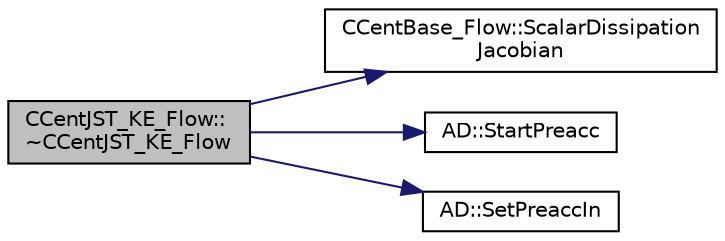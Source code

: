 digraph "CCentJST_KE_Flow::~CCentJST_KE_Flow"
{
  edge [fontname="Helvetica",fontsize="10",labelfontname="Helvetica",labelfontsize="10"];
  node [fontname="Helvetica",fontsize="10",shape=record];
  rankdir="LR";
  Node3 [label="CCentJST_KE_Flow::\l~CCentJST_KE_Flow",height=0.2,width=0.4,color="black", fillcolor="grey75", style="filled", fontcolor="black"];
  Node3 -> Node4 [color="midnightblue",fontsize="10",style="solid",fontname="Helvetica"];
  Node4 [label="CCentBase_Flow::ScalarDissipation\lJacobian",height=0.2,width=0.4,color="black", fillcolor="white", style="filled",URL="$class_c_cent_base___flow.html#aa87668df4675fa0ed66211ae0bc7933e",tooltip="Add the contribution of a scalar dissipation term to the Jacobians. "];
  Node3 -> Node5 [color="midnightblue",fontsize="10",style="solid",fontname="Helvetica"];
  Node5 [label="AD::StartPreacc",height=0.2,width=0.4,color="black", fillcolor="white", style="filled",URL="$namespace_a_d.html#a2a1e9c4b109fd751e84132c9495de3ff",tooltip="Starts a new preaccumulation section and sets the input variables. "];
  Node3 -> Node6 [color="midnightblue",fontsize="10",style="solid",fontname="Helvetica"];
  Node6 [label="AD::SetPreaccIn",height=0.2,width=0.4,color="black", fillcolor="white", style="filled",URL="$namespace_a_d.html#aad703f3a82e509c88b92ae638f75383c",tooltip="Sets the scalar input of a preaccumulation section. "];
}
